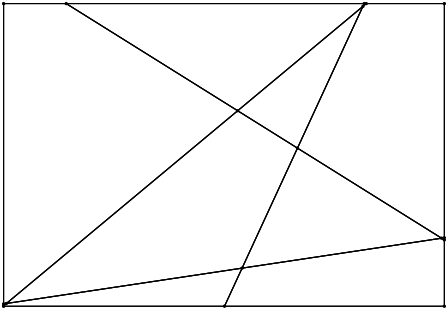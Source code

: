 <?xml version="1.0" encoding="UTF-8"?>
<ipe version="70005" creator="HGeometry"><ipestyle name="basic">
<color name="red" value="1 0 0"/>
<color name="green" value="0 1 0"/>
<color name="blue" value="0 0 1"/>
<color name="yellow" value="1 1 0"/>
<color name="orange" value="1 0.647 0"/>
<color name="gold" value="1 0.843 0"/>
<color name="purple" value="0.627 0.125 0.941"/>
<color name="gray" value="0.745 0.745 0.745"/>
<color name="brown" value="0.647 0.165 0.165"/>
<color name="navy" value="0 0 0.502"/>
<color name="pink" value="1 0.753 0.796"/>
<color name="seagreen" value="0.18 0.545 0.341"/>
<color name="turquoise" value="0.251 0.878 0.816"/>
<color name="violet" value="0.933 0.51 0.933"/>
<color name="darkblue" value="0 0 0.545"/>
<color name="darkcyan" value="0 0.545 0.545"/>
<color name="darkgray" value="0.663 0.663 0.663"/>
<color name="darkgreen" value="0 0.392 0"/>
<color name="darkmagenta" value="0.545 0 0.545"/>
<color name="darkorange" value="1 0.549 0"/>
<color name="darkred" value="0.545 0 0"/>
<color name="lightblue" value="0.678 0.847 0.902"/>
<color name="lightcyan" value="0.878 1 1"/>
<color name="lightgray" value="0.827 0.827 0.827"/>
<color name="lightgreen" value="0.565 0.933 0.565"/>
<color name="lightyellow" value="1 1 0.878"/>
<dashstyle name="dashed" value="[4] 0"/>
<dashstyle name="dotted" value="[1 3] 0"/>
<dashstyle name="dash dotted" value="[4 2 1 2] 0"/>
<dashstyle name="dash dot dotted" value="[4 2 1 2 1 2] 0"/>
<pen name="heavier" value="0.8"/>
<pen name="fat" value="1.2"/>
<pen name="ultrafat" value="2"/>
<textsize name="large" value="\large"/>
<textsize name="Large" value="\Large"/>
<textsize name="LARGE" value="\LARGE"/>
<textsize name="huge" value="\huge"/>
<textsize name="Huge" value="\Huge"/>
<textsize name="small" value="\small"/>
<textsize name="footnote" value="\footnotesize"/>
<textsize name="tiny" value="\tiny"/>
<symbolsize name="small" value="2"/>
<symbolsize name="tiny" value="1.1"/>
<symbolsize name="large" value="5"/>
<arrowsize name="small" value="5"/>
<arrowsize name="tiny" value="3"/>
<arrowsize name="large" value="10"/>
<gridsize name="4 pts" value="4"/>
<gridsize name="8 pts (~3 mm)" value="8"/>
<gridsize name="16 pts (~6 mm)" value="16"/>
<gridsize name="32 pts (~12 mm)" value="32"/>
<gridsize name="10 pts (~3.5 mm)" value="10"/>
<gridsize name="20 pts (~7 mm)" value="20"/>
<gridsize name="14 pts (~5 mm)" value="14"/>
<gridsize name="28 pts (~10 mm)" value="28"/>
<gridsize name="56 pts (~20 mm)" value="56"/>
<anglesize name="90 deg" value="90"/>
<anglesize name="60 deg" value="60"/>
<anglesize name="45 deg" value="45"/>
<anglesize name="30 deg" value="30"/>
<anglesize name="22.5 deg" value="22.5"/>
<symbol name="mark/circle(sx)" transformations="translations">
<path fill="sym-stroke">
0.6 0 0 0.6 0 0 e 0.4 0 0 0.4 0 0 e
</path></symbol>
<symbol name="mark/disk(sx)" transformations="translations">
<path fill="sym-stroke">
0.6 0 0 0.6 0 0 e
</path></symbol>
<symbol name="mark/fdisk(sfx)" transformations="translations">
<group><path fill="sym-fill">
0.5 0 0 0.5 0 0 e
</path><path fill="sym-stroke" fillrule="eofill">
0.6 0 0 0.6 0 0 e 0.4 0 0 0.4 0 0 e
</path></group></symbol>
<symbol name="mark/box(sx)" transformations="translations">
<path fill="sym-stroke" fillrule="eofill">
-0.6 -0.6 m 0.6 -0.6 l 0.6 0.6 l -0.6 0.6 l h
-0.4 -0.4 m 0.4 -0.4 l 0.4 0.4 l -0.4 0.4 l h</path></symbol>
<symbol name="mark/square(sx)" transformations="translations">
<path fill="sym-stroke">
-0.6 -0.6 m 0.6 -0.6 l 0.6 0.6 l -0.6 0.6 l h</path></symbol>
<symbol name="mark/fsquare(sfx)" transformations="translations">
<group><path fill="sym-fill">
-0.5 -0.5 m 0.5 -0.5 l 0.5 0.5 l -0.5 0.5 l h</path>
<path fill="sym-stroke" fillrule="eofill">
-0.6 -0.6 m 0.6 -0.6 l 0.6 0.6 l -0.6 0.6 l h
-0.4 -0.4 m 0.4 -0.4 l 0.4 0.4 l -0.4 0.4 l h</path></group></symbol>
<symbol name="mark/cross(sx)" transformations="translations">
<group><path fill="sym-stroke">
-0.43 -0.57 m 0.57 0.43 l 0.43 0.57 l -0.57 -0.43 l h</path>
<path fill="sym-stroke">
-0.43 0.57 m 0.57 -0.43 l 0.43 -0.57 l -0.57 0.43 l h</path>
</group></symbol>
<symbol name="arrow/arc(spx)">
<path pen="sym-pen" stroke="sym-stroke" fill="sym-stroke">
0 0 m -1.0 0.333 l -1.0 -0.333 l h</path></symbol>
<symbol name="arrow/farc(spx)">
<path pen="sym-pen" stroke="sym-stroke" fill="white">
0 0 m -1.0 0.333 l -1.0 -0.333 l h</path></symbol>
<symbol name="arrow/ptarc(spx)">
<path pen="sym-pen" stroke="sym-stroke" fill="sym-stroke">
0 0 m -1.0 0.333 l -0.8 0 l -1.0 -0.333 l h</path></symbol>
<symbol name="arrow/fptarc(spx)">
<path pen="sym-pen" stroke="sym-stroke" fill="white">
0 0 m -1.0 0.333 l -0.8 0 l -1.0 -0.333 l h</path></symbol>
<symbol name="arrow/fnormal(spx)">
<path pen="sym-pen" stroke="sym-stroke" fill="white">
0 0 m -1.0 0.333 l -1.0 -0.333 l h</path></symbol>
<symbol name="arrow/pointed(spx)">
<path pen="sym-pen" stroke="sym-stroke" fill="sym-stroke">
0 0 m -1.0 0.333 l -0.8 0 l -1.0 -0.333 l h</path></symbol>
<symbol name="arrow/fpointed(spx)">
<path pen="sym-pen" stroke="sym-stroke" fill="white">
0 0 m -1.0 0.333 l -0.8 0 l -1.0 -0.333 l h</path></symbol>
<symbol name="arrow/linear(spx)">
<path pen="sym-pen" stroke="sym-stroke">
-1.0 0.333 m 0 0 l -1.0 -0.333 l</path></symbol>
<symbol name="arrow/fdouble(spx)">
<path pen="sym-pen" stroke="sym-stroke" fill="white">
0 0 m -1.0 0.333 l -1.0 -0.333 l h
-1 0 m -2.0 0.333 l -2.0 -0.333 l h
</path></symbol>
<symbol name="arrow/double(spx)">
<path pen="sym-pen" stroke="sym-stroke" fill="sym-stroke">
0 0 m -1.0 0.333 l -1.0 -0.333 l h
-1 0 m -2.0 0.333 l -2.0 -0.333 l h
</path></symbol>
<tiling name="falling" angle="-60" width="1" step="4"/>
<tiling name="rising" angle="30" width="1" step="4"/>
<textstyle name="center" begin="\begin{center}" end="\end{center}"/>
<textstyle name="itemize" begin="\begin{itemize}" end="\end{itemize}"/>
<textstyle name="item" begin="\begin{itemize}\item{}" end="\end{itemize}"/>
</ipestyle><page><layer name="alpha"/><view layers="alpha" active="alpha"/><group><path>172.658536585365 637.048780487804 m
252.176396921200 637.048780487804 l
258.512437254286 650.776865588142 l
173.658536585365 638.048780487804 l
172.658536585365 637.215447154471 l
h
</path><path>172.658536585365 637.215447154471 m
173.658536585365 638.048780487804 l
172.658536585365 637.898780487804 l
h
</path><path>172.658536585365 637.898780487804 m
173.658536585365 638.048780487804 l
256.914285714285 707.428571428571 l
195.199902499989 746.000060937506 l
172.658536585365 746.000060937506 l
h
</path><path>173.658536585365 638.048780487804 m
258.512437254286 650.776865588142 l
278.447793072843 693.970129329472 l
256.914285714285 707.428571428571 l
h
</path><path>195.199902499989 746.000060937506 m
256.914285714285 707.428571428571 l
302.000073125007 745.000060937506 l
302.461611663469 746.000060937506 l
h
</path><path>252.176396921200 637.048780487804 m
331.322580645161 637.048780487804 l
331.322580645161 660.923387096774 l
330.322580645161 661.548387096774 l
258.512437254286 650.776865588142 l
h
</path><path>256.914285714285 707.428571428571 m
278.447793072843 693.970129329472 l
302.000073125007 745.000060937506 l
h
</path><path>258.512437254286 650.776865588142 m
330.322580645161 661.548387096774 l
278.447793072843 693.970129329472 l
h
</path><path>278.447793072843 693.970129329472 m
330.322580645161 661.548387096774 l
331.322580645161 661.698387096774 l
331.322580645161 746.000060937506 l
303.200073125007 746.000060937506 l
302.000073125007 745.000060937506 l
h
</path><path>302.000073125007 745.000060937506 m
303.200073125007 746.000060937506 l
302.461611663469 746.000060937506 l
h
</path><path>330.322580645161 661.548387096774 m
331.322580645161 660.923387096774 l
331.322580645161 661.698387096774 l
h
</path><path>172.658536585365 637.215447154471 m
173.658536585365 638.048780487804 l
</path><path>173.658536585365 638.048780487804 m
256.914285714285 707.428571428571 l
</path><path>256.914285714285 707.428571428571 m
302.000073125007 745.000060937506 l
</path><path>302.000073125007 745.000060937506 m
303.200073125007 746.000060937506 l
</path><path>195.199902499989 746.000060937506 m
256.914285714285 707.428571428571 l
</path><path>256.914285714285 707.428571428571 m
278.447793072843 693.970129329472 l
</path><path>278.447793072843 693.970129329472 m
330.322580645161 661.548387096774 l
</path><path>330.322580645161 661.548387096774 m
331.322580645161 660.923387096774 l
</path><path>172.658536585365 637.898780487804 m
173.658536585365 638.048780487804 l
</path><path>173.658536585365 638.048780487804 m
258.512437254286 650.776865588142 l
</path><path>258.512437254286 650.776865588142 m
330.322580645161 661.548387096774 l
</path><path>330.322580645161 661.548387096774 m
331.322580645161 661.698387096774 l
</path><path>252.176396921200 637.048780487804 m
258.512437254286 650.776865588142 l
</path><path>258.512437254286 650.776865588142 m
278.447793072843 693.970129329472 l
</path><path>278.447793072843 693.970129329472 m
302.000073125007 745.000060937506 l
</path><path>302.000073125007 745.000060937506 m
302.461611663469 746.000060937506 l
</path><path>172.658536585365 746.000060937506 m
195.199902499989 746.000060937506 l
</path><path>195.199902499989 746.000060937506 m
302.461611663469 746.000060937506 l
</path><path>302.461611663469 746.000060937506 m
303.200073125007 746.000060937506 l
</path><path>303.200073125007 746.000060937506 m
331.322580645161 746.000060937506 l
</path><path>331.322580645161 746.000060937506 m
331.322580645161 661.698387096774 l
</path><path>331.322580645161 661.698387096774 m
331.322580645161 660.923387096774 l
</path><path>331.322580645161 660.923387096774 m
331.322580645161 637.048780487804 l
</path><path>331.322580645161 637.048780487804 m
252.176396921200 637.048780487804 l
</path><path>252.176396921200 637.048780487804 m
172.658536585365 637.048780487804 l
</path><path>172.658536585365 637.048780487804 m
172.658536585365 637.215447154471 l
</path><path>172.658536585365 637.215447154471 m
172.658536585365 637.898780487804 l
</path><path>172.658536585365 637.898780487804 m
172.658536585365 746.000060937506 l
</path><use pos="172.658536585365 637.048780487804" name="mark/disk(sx)"/><use pos="172.658536585365 637.215447154471" name="mark/disk(sx)"/><use pos="172.658536585365 637.898780487804" name="mark/disk(sx)"/><use pos="172.658536585365 746.000060937506" name="mark/disk(sx)"/><use pos="173.658536585365 638.048780487804" name="mark/disk(sx)"/><use pos="195.199902499989 746.000060937506" name="mark/disk(sx)"/><use pos="252.176396921200 637.048780487804" name="mark/disk(sx)"/><use pos="256.914285714285 707.428571428571" name="mark/disk(sx)"/><use pos="258.512437254286 650.776865588142" name="mark/disk(sx)"/><use pos="278.447793072843 693.970129329472" name="mark/disk(sx)"/><use pos="302.000073125007 745.000060937506" name="mark/disk(sx)"/><use pos="302.461611663469 746.000060937506" name="mark/disk(sx)"/><use pos="303.200073125007 746.000060937506" name="mark/disk(sx)"/><use pos="330.322580645161 661.548387096774" name="mark/disk(sx)"/><use pos="331.322580645161 637.048780487804" name="mark/disk(sx)"/><use pos="331.322580645161 660.923387096774" name="mark/disk(sx)"/><use pos="331.322580645161 661.698387096774" name="mark/disk(sx)"/><use pos="331.322580645161 746.000060937506" name="mark/disk(sx)"/></group></page></ipe>